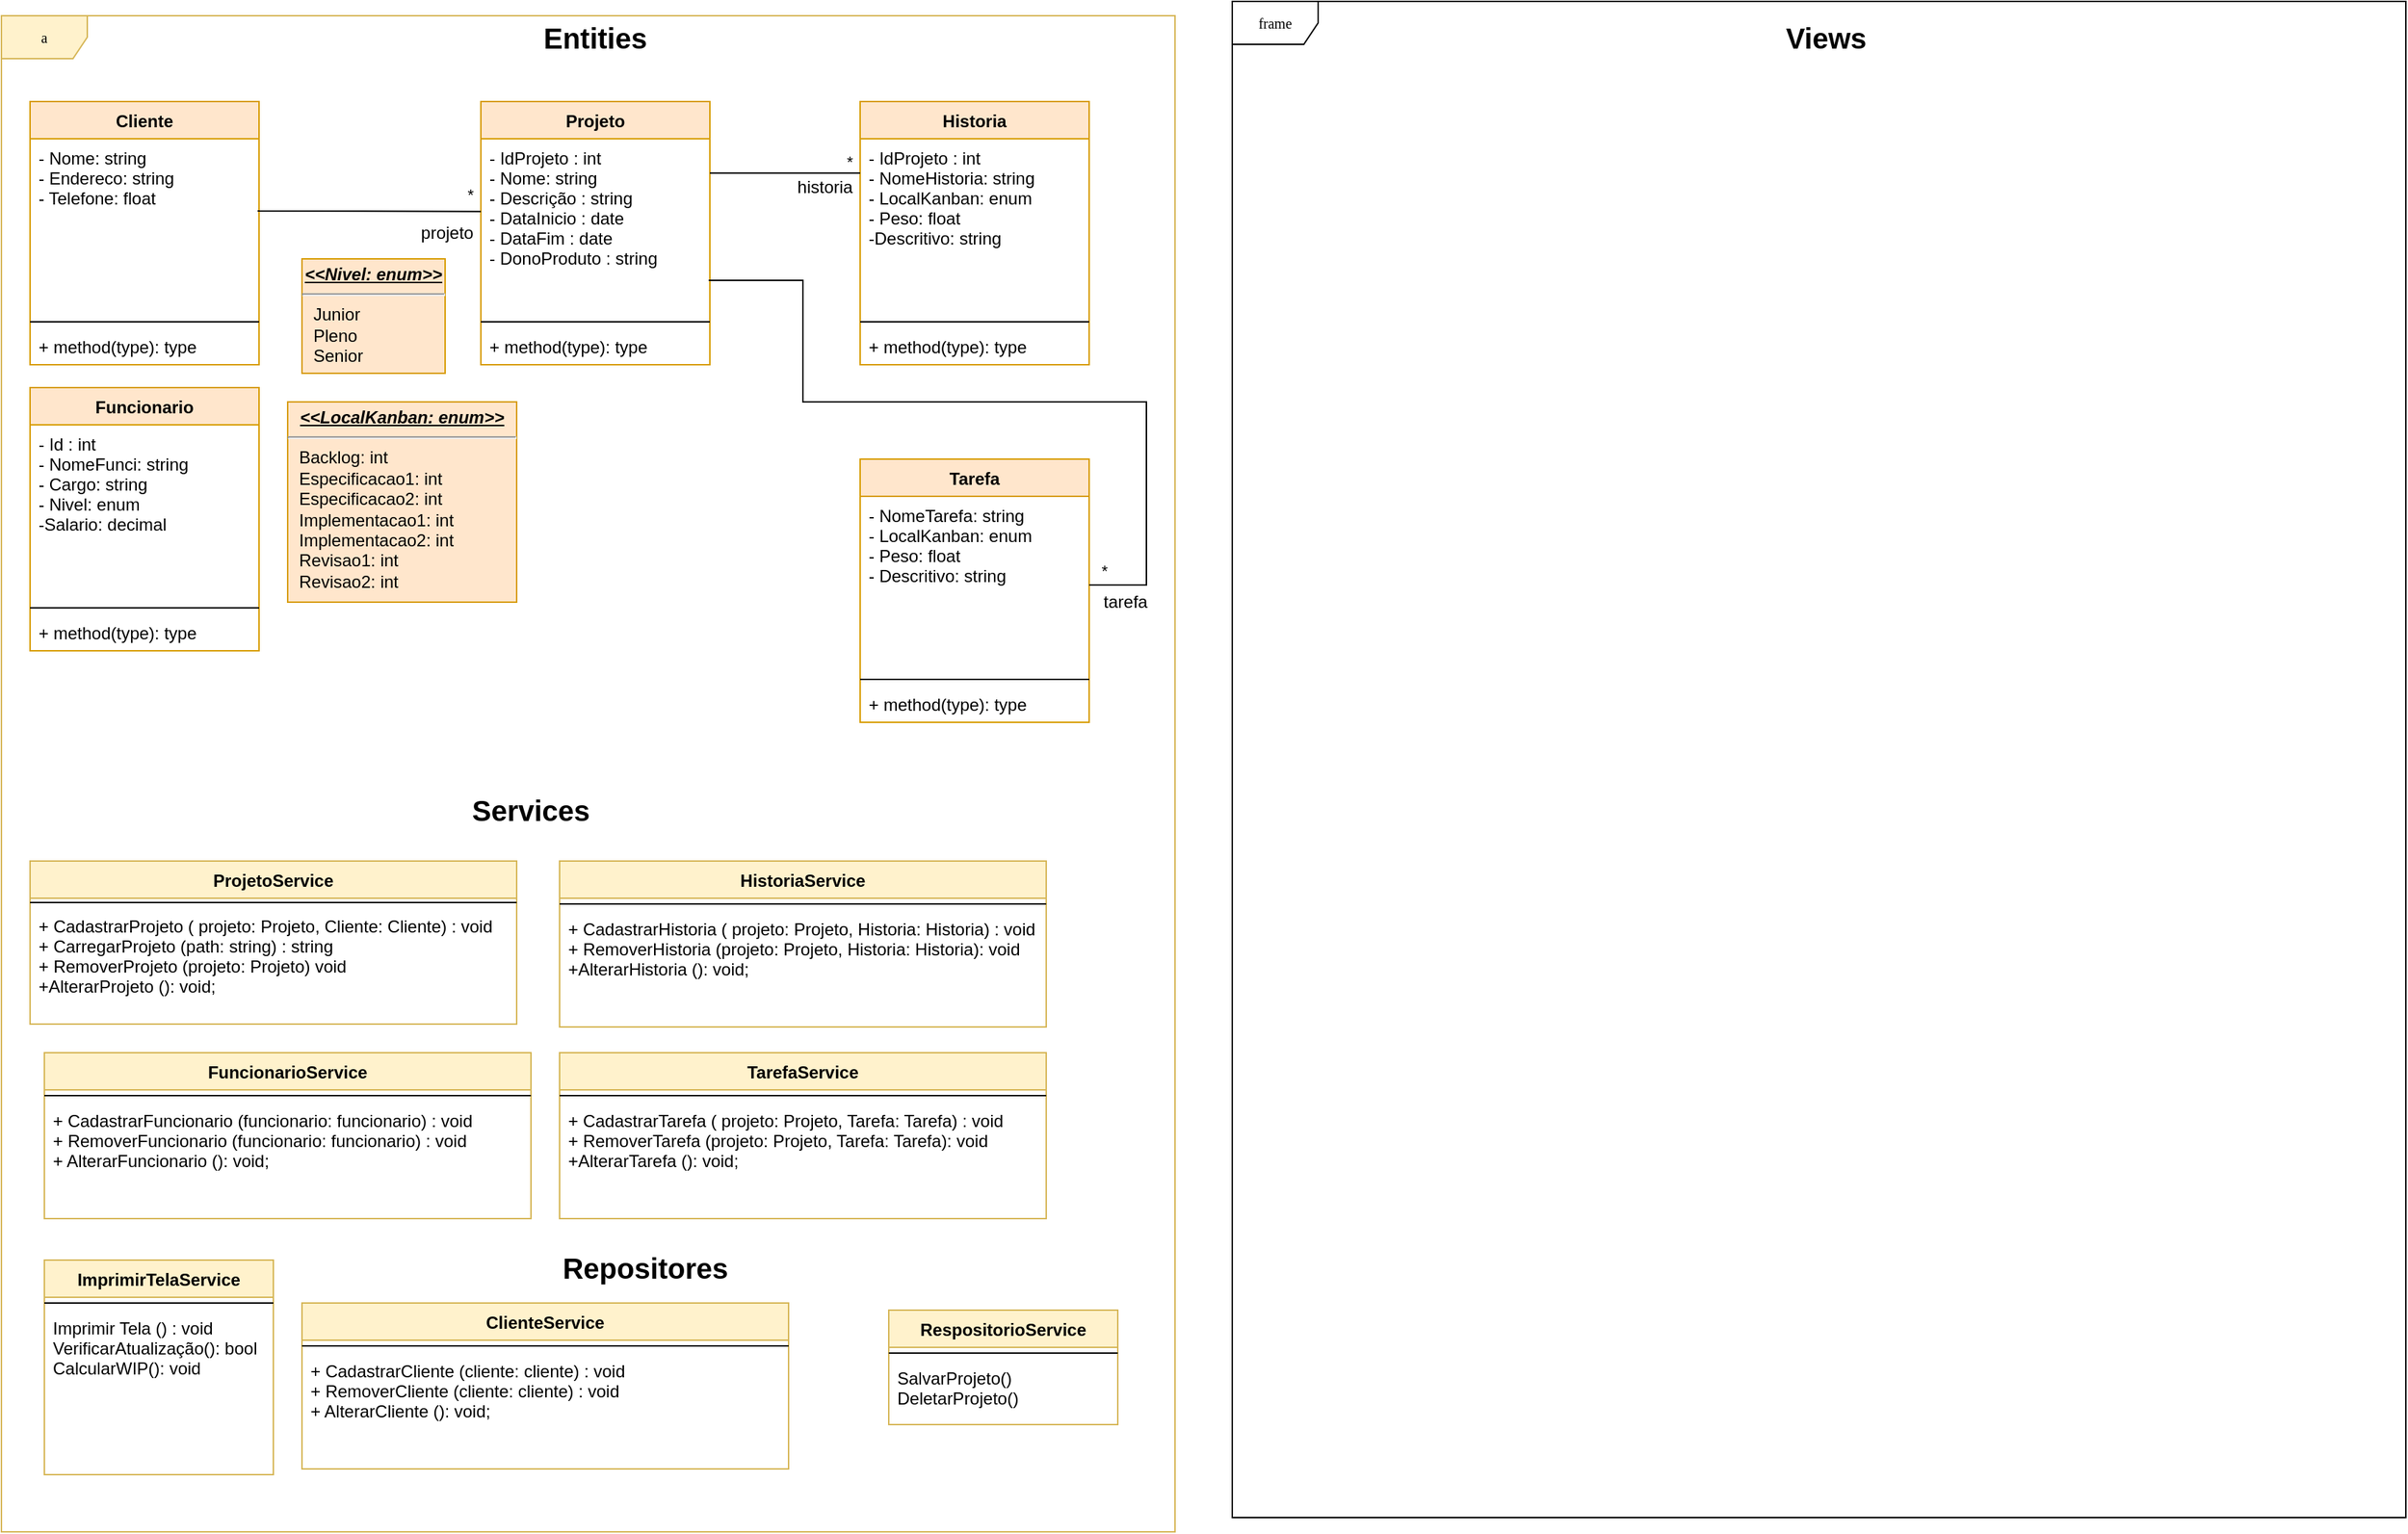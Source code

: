 <mxfile version="16.0.2" type="device"><diagram name="Page-1" id="c4acf3e9-155e-7222-9cf6-157b1a14988f"><mxGraphModel dx="188" dy="641" grid="1" gridSize="10" guides="1" tooltips="1" connect="1" arrows="1" fold="1" page="1" pageScale="1" pageWidth="850" pageHeight="1100" background="none" math="0" shadow="0"><root><mxCell id="0"/><mxCell id="1" parent="0"/><mxCell id="9X9JDm2xzIbqTJbbbgBU-1" value="frame" style="shape=umlFrame;whiteSpace=wrap;html=1;rounded=0;shadow=0;comic=0;labelBackgroundColor=none;strokeWidth=1;fontFamily=Verdana;fontSize=10;align=center;" parent="1" vertex="1"><mxGeometry x="1720" y="10" width="820" height="1060" as="geometry"/></mxCell><mxCell id="5EQMCUn3V3b_H1tTBjYt-36" value="a" style="shape=umlFrame;whiteSpace=wrap;html=1;rounded=0;shadow=0;comic=0;labelBackgroundColor=none;strokeWidth=1;fontFamily=Verdana;fontSize=10;align=center;fillColor=#fff2cc;strokeColor=#d6b656;" parent="1" vertex="1"><mxGeometry x="860" y="20" width="820" height="1060" as="geometry"/></mxCell><mxCell id="5EQMCUn3V3b_H1tTBjYt-5" value="Projeto" style="swimlane;fontStyle=1;align=center;verticalAlign=top;childLayout=stackLayout;horizontal=1;startSize=26;horizontalStack=0;resizeParent=1;resizeParentMax=0;resizeLast=0;collapsible=1;marginBottom=0;fillColor=#ffe6cc;strokeColor=#d79b00;" parent="1" vertex="1"><mxGeometry x="1195" y="80" width="160" height="184" as="geometry"/></mxCell><mxCell id="5EQMCUn3V3b_H1tTBjYt-6" value="- IdProjeto : int&#10;- Nome: string&#10;- Descrição : string&#10;- DataInicio : date&#10;- DataFim : date&#10;- DonoProduto : string&#10;" style="text;strokeColor=none;fillColor=none;align=left;verticalAlign=top;spacingLeft=4;spacingRight=4;overflow=hidden;rotatable=0;points=[[0,0.5],[1,0.5]];portConstraint=eastwest;" parent="5EQMCUn3V3b_H1tTBjYt-5" vertex="1"><mxGeometry y="26" width="160" height="124" as="geometry"/></mxCell><mxCell id="5EQMCUn3V3b_H1tTBjYt-7" value="" style="line;strokeWidth=1;fillColor=none;align=left;verticalAlign=middle;spacingTop=-1;spacingLeft=3;spacingRight=3;rotatable=0;labelPosition=right;points=[];portConstraint=eastwest;" parent="5EQMCUn3V3b_H1tTBjYt-5" vertex="1"><mxGeometry y="150" width="160" height="8" as="geometry"/></mxCell><mxCell id="5EQMCUn3V3b_H1tTBjYt-8" value="+ method(type): type" style="text;strokeColor=none;fillColor=none;align=left;verticalAlign=top;spacingLeft=4;spacingRight=4;overflow=hidden;rotatable=0;points=[[0,0.5],[1,0.5]];portConstraint=eastwest;" parent="5EQMCUn3V3b_H1tTBjYt-5" vertex="1"><mxGeometry y="158" width="160" height="26" as="geometry"/></mxCell><mxCell id="5EQMCUn3V3b_H1tTBjYt-10" value="Cliente" style="swimlane;fontStyle=1;align=center;verticalAlign=top;childLayout=stackLayout;horizontal=1;startSize=26;horizontalStack=0;resizeParent=1;resizeParentMax=0;resizeLast=0;collapsible=1;marginBottom=0;fillColor=#ffe6cc;strokeColor=#d79b00;" parent="1" vertex="1"><mxGeometry x="880" y="80" width="160" height="184" as="geometry"/></mxCell><mxCell id="5EQMCUn3V3b_H1tTBjYt-11" value="- Nome: string&#10;- Endereco: string&#10;- Telefone: float&#10;" style="text;strokeColor=none;fillColor=none;align=left;verticalAlign=top;spacingLeft=4;spacingRight=4;overflow=hidden;rotatable=0;points=[[0,0.5],[1,0.5]];portConstraint=eastwest;" parent="5EQMCUn3V3b_H1tTBjYt-10" vertex="1"><mxGeometry y="26" width="160" height="124" as="geometry"/></mxCell><mxCell id="5EQMCUn3V3b_H1tTBjYt-12" value="" style="line;strokeWidth=1;fillColor=none;align=left;verticalAlign=middle;spacingTop=-1;spacingLeft=3;spacingRight=3;rotatable=0;labelPosition=right;points=[];portConstraint=eastwest;" parent="5EQMCUn3V3b_H1tTBjYt-10" vertex="1"><mxGeometry y="150" width="160" height="8" as="geometry"/></mxCell><mxCell id="5EQMCUn3V3b_H1tTBjYt-13" value="+ method(type): type" style="text;strokeColor=none;fillColor=none;align=left;verticalAlign=top;spacingLeft=4;spacingRight=4;overflow=hidden;rotatable=0;points=[[0,0.5],[1,0.5]];portConstraint=eastwest;" parent="5EQMCUn3V3b_H1tTBjYt-10" vertex="1"><mxGeometry y="158" width="160" height="26" as="geometry"/></mxCell><mxCell id="5EQMCUn3V3b_H1tTBjYt-14" value="Historia" style="swimlane;fontStyle=1;align=center;verticalAlign=top;childLayout=stackLayout;horizontal=1;startSize=26;horizontalStack=0;resizeParent=1;resizeParentMax=0;resizeLast=0;collapsible=1;marginBottom=0;fillColor=#ffe6cc;strokeColor=#d79b00;" parent="1" vertex="1"><mxGeometry x="1460" y="80" width="160" height="184" as="geometry"/></mxCell><mxCell id="5EQMCUn3V3b_H1tTBjYt-15" value="- IdProjeto : int&#10;- NomeHistoria: string&#10;- LocalKanban: enum&#10;- Peso: float&#10;-Descritivo: string" style="text;strokeColor=none;fillColor=none;align=left;verticalAlign=top;spacingLeft=4;spacingRight=4;overflow=hidden;rotatable=0;points=[[0,0.5],[1,0.5]];portConstraint=eastwest;" parent="5EQMCUn3V3b_H1tTBjYt-14" vertex="1"><mxGeometry y="26" width="160" height="124" as="geometry"/></mxCell><mxCell id="5EQMCUn3V3b_H1tTBjYt-16" value="" style="line;strokeWidth=1;fillColor=none;align=left;verticalAlign=middle;spacingTop=-1;spacingLeft=3;spacingRight=3;rotatable=0;labelPosition=right;points=[];portConstraint=eastwest;" parent="5EQMCUn3V3b_H1tTBjYt-14" vertex="1"><mxGeometry y="150" width="160" height="8" as="geometry"/></mxCell><mxCell id="5EQMCUn3V3b_H1tTBjYt-17" value="+ method(type): type" style="text;strokeColor=none;fillColor=none;align=left;verticalAlign=top;spacingLeft=4;spacingRight=4;overflow=hidden;rotatable=0;points=[[0,0.5],[1,0.5]];portConstraint=eastwest;" parent="5EQMCUn3V3b_H1tTBjYt-14" vertex="1"><mxGeometry y="158" width="160" height="26" as="geometry"/></mxCell><mxCell id="5EQMCUn3V3b_H1tTBjYt-18" value="Tarefa" style="swimlane;fontStyle=1;align=center;verticalAlign=top;childLayout=stackLayout;horizontal=1;startSize=26;horizontalStack=0;resizeParent=1;resizeParentMax=0;resizeLast=0;collapsible=1;marginBottom=0;fillColor=#ffe6cc;strokeColor=#d79b00;" parent="1" vertex="1"><mxGeometry x="1460" y="330" width="160" height="184" as="geometry"/></mxCell><mxCell id="5EQMCUn3V3b_H1tTBjYt-19" value="- NomeTarefa: string&#10;- LocalKanban: enum&#10;- Peso: float&#10;- Descritivo: string&#10;" style="text;strokeColor=none;fillColor=none;align=left;verticalAlign=top;spacingLeft=4;spacingRight=4;overflow=hidden;rotatable=0;points=[[0,0.5],[1,0.5]];portConstraint=eastwest;" parent="5EQMCUn3V3b_H1tTBjYt-18" vertex="1"><mxGeometry y="26" width="160" height="124" as="geometry"/></mxCell><mxCell id="5EQMCUn3V3b_H1tTBjYt-20" value="" style="line;strokeWidth=1;fillColor=none;align=left;verticalAlign=middle;spacingTop=-1;spacingLeft=3;spacingRight=3;rotatable=0;labelPosition=right;points=[];portConstraint=eastwest;" parent="5EQMCUn3V3b_H1tTBjYt-18" vertex="1"><mxGeometry y="150" width="160" height="8" as="geometry"/></mxCell><mxCell id="5EQMCUn3V3b_H1tTBjYt-21" value="+ method(type): type" style="text;strokeColor=none;fillColor=none;align=left;verticalAlign=top;spacingLeft=4;spacingRight=4;overflow=hidden;rotatable=0;points=[[0,0.5],[1,0.5]];portConstraint=eastwest;" parent="5EQMCUn3V3b_H1tTBjYt-18" vertex="1"><mxGeometry y="158" width="160" height="26" as="geometry"/></mxCell><mxCell id="5EQMCUn3V3b_H1tTBjYt-22" value="Funcionario" style="swimlane;fontStyle=1;align=center;verticalAlign=top;childLayout=stackLayout;horizontal=1;startSize=26;horizontalStack=0;resizeParent=1;resizeParentMax=0;resizeLast=0;collapsible=1;marginBottom=0;fillColor=#ffe6cc;strokeColor=#d79b00;" parent="1" vertex="1"><mxGeometry x="880" y="280" width="160" height="184" as="geometry"/></mxCell><mxCell id="5EQMCUn3V3b_H1tTBjYt-23" value="- Id : int&#10;- NomeFunci: string&#10;- Cargo: string&#10;- Nivel: enum&#10;-Salario: decimal&#10;" style="text;strokeColor=none;fillColor=none;align=left;verticalAlign=top;spacingLeft=4;spacingRight=4;overflow=hidden;rotatable=0;points=[[0,0.5],[1,0.5]];portConstraint=eastwest;" parent="5EQMCUn3V3b_H1tTBjYt-22" vertex="1"><mxGeometry y="26" width="160" height="124" as="geometry"/></mxCell><mxCell id="5EQMCUn3V3b_H1tTBjYt-24" value="" style="line;strokeWidth=1;fillColor=none;align=left;verticalAlign=middle;spacingTop=-1;spacingLeft=3;spacingRight=3;rotatable=0;labelPosition=right;points=[];portConstraint=eastwest;" parent="5EQMCUn3V3b_H1tTBjYt-22" vertex="1"><mxGeometry y="150" width="160" height="8" as="geometry"/></mxCell><mxCell id="5EQMCUn3V3b_H1tTBjYt-25" value="+ method(type): type" style="text;strokeColor=none;fillColor=none;align=left;verticalAlign=top;spacingLeft=4;spacingRight=4;overflow=hidden;rotatable=0;points=[[0,0.5],[1,0.5]];portConstraint=eastwest;" parent="5EQMCUn3V3b_H1tTBjYt-22" vertex="1"><mxGeometry y="158" width="160" height="26" as="geometry"/></mxCell><mxCell id="5EQMCUn3V3b_H1tTBjYt-26" value="&lt;p style=&quot;margin: 0px ; margin-top: 4px ; text-align: center ; text-decoration: underline&quot;&gt;&lt;b&gt;&lt;i&gt;&amp;lt;&amp;lt;LocalKanban: enum&amp;gt;&amp;gt;&lt;/i&gt;&lt;/b&gt;&lt;/p&gt;&lt;hr&gt;&lt;p style=&quot;margin: 0px ; margin-left: 8px&quot;&gt;Backlog: int&lt;/p&gt;&lt;p style=&quot;margin: 0px ; margin-left: 8px&quot;&gt;Especificacao1: int&lt;/p&gt;&lt;p style=&quot;margin: 0px ; margin-left: 8px&quot;&gt;Especificacao2: int&lt;/p&gt;&lt;p style=&quot;margin: 0px ; margin-left: 8px&quot;&gt;Implementacao1: int&lt;/p&gt;&lt;p style=&quot;margin: 0px ; margin-left: 8px&quot;&gt;Implementacao2: int&lt;/p&gt;&lt;p style=&quot;margin: 0px ; margin-left: 8px&quot;&gt;Revisao1: int&lt;/p&gt;&lt;p style=&quot;margin: 0px ; margin-left: 8px&quot;&gt;Revisao2: int&lt;/p&gt;" style="verticalAlign=top;align=left;overflow=fill;fontSize=12;fontFamily=Helvetica;html=1;fillColor=#ffe6cc;strokeColor=#d79b00;" parent="1" vertex="1"><mxGeometry x="1060" y="290" width="160" height="140" as="geometry"/></mxCell><mxCell id="5EQMCUn3V3b_H1tTBjYt-27" value="&lt;p style=&quot;margin: 0px ; margin-top: 4px ; text-align: center ; text-decoration: underline&quot;&gt;&lt;b&gt;&lt;i&gt;&amp;lt;&amp;lt;Nivel: enum&amp;gt;&amp;gt;&lt;/i&gt;&lt;/b&gt;&lt;/p&gt;&lt;hr&gt;&lt;p style=&quot;margin: 0px ; margin-left: 8px&quot;&gt;Junior&lt;/p&gt;&lt;p style=&quot;margin: 0px ; margin-left: 8px&quot;&gt;&lt;span&gt;Pleno&lt;/span&gt;&lt;br&gt;&lt;/p&gt;&lt;p style=&quot;margin: 0px ; margin-left: 8px&quot;&gt;&lt;span&gt;Senior&lt;/span&gt;&lt;br&gt;&lt;/p&gt;&lt;p style=&quot;margin: 0px ; margin-left: 8px&quot;&gt;&lt;br&gt;&lt;/p&gt;" style="verticalAlign=top;align=left;overflow=fill;fontSize=12;fontFamily=Helvetica;html=1;fillColor=#ffe6cc;strokeColor=#d79b00;" parent="1" vertex="1"><mxGeometry x="1070" y="190" width="100" height="80" as="geometry"/></mxCell><mxCell id="5EQMCUn3V3b_H1tTBjYt-38" value="&lt;font style=&quot;font-size: 20px&quot;&gt;&lt;b&gt;Entities&lt;/b&gt;&lt;/font&gt;" style="text;html=1;strokeColor=none;fillColor=none;align=center;verticalAlign=middle;whiteSpace=wrap;rounded=0;" parent="1" vertex="1"><mxGeometry x="1245" y="20" width="60" height="30" as="geometry"/></mxCell><mxCell id="5EQMCUn3V3b_H1tTBjYt-39" value="&lt;font style=&quot;font-size: 20px&quot;&gt;&lt;b&gt;Services&lt;/b&gt;&lt;/font&gt;" style="text;html=1;strokeColor=none;fillColor=none;align=center;verticalAlign=middle;whiteSpace=wrap;rounded=0;" parent="1" vertex="1"><mxGeometry x="1200" y="560" width="60" height="30" as="geometry"/></mxCell><mxCell id="9X9JDm2xzIbqTJbbbgBU-2" value="&lt;font style=&quot;font-size: 20px&quot;&gt;&lt;b&gt;Views&lt;/b&gt;&lt;/font&gt;" style="text;html=1;strokeColor=none;fillColor=none;align=center;verticalAlign=middle;whiteSpace=wrap;rounded=0;" parent="1" vertex="1"><mxGeometry x="2105" y="20" width="60" height="30" as="geometry"/></mxCell><mxCell id="9X9JDm2xzIbqTJbbbgBU-8" value="&lt;font style=&quot;font-size: 20px&quot;&gt;&lt;b&gt;Repositores&lt;/b&gt;&lt;/font&gt;" style="text;html=1;strokeColor=none;fillColor=none;align=center;verticalAlign=middle;whiteSpace=wrap;rounded=0;" parent="1" vertex="1"><mxGeometry x="1280" y="880" width="60" height="30" as="geometry"/></mxCell><mxCell id="XKX9f8Z2N247sS6yiGiU-5" value="ProjetoService" style="swimlane;fontStyle=1;align=center;verticalAlign=top;childLayout=stackLayout;horizontal=1;startSize=26;horizontalStack=0;resizeParent=1;resizeParentMax=0;resizeLast=0;collapsible=1;marginBottom=0;fillColor=#fff2cc;strokeColor=#d6b656;" parent="1" vertex="1"><mxGeometry x="880" y="611" width="340" height="114" as="geometry"/></mxCell><mxCell id="XKX9f8Z2N247sS6yiGiU-7" value="" style="line;strokeWidth=1;fillColor=none;align=left;verticalAlign=middle;spacingTop=-1;spacingLeft=3;spacingRight=3;rotatable=0;labelPosition=right;points=[];portConstraint=eastwest;" parent="XKX9f8Z2N247sS6yiGiU-5" vertex="1"><mxGeometry y="26" width="340" height="6" as="geometry"/></mxCell><mxCell id="XKX9f8Z2N247sS6yiGiU-8" value="+ CadastrarProjeto ( projeto: Projeto, Cliente: Cliente) : void&#10;+ CarregarProjeto (path: string) : string&#10;+ RemoverProjeto (projeto: Projeto) void&#10;+AlterarProjeto (): void;" style="text;strokeColor=none;fillColor=none;align=left;verticalAlign=top;spacingLeft=4;spacingRight=4;overflow=hidden;rotatable=0;points=[[0,0.5],[1,0.5]];portConstraint=eastwest;" parent="XKX9f8Z2N247sS6yiGiU-5" vertex="1"><mxGeometry y="32" width="340" height="82" as="geometry"/></mxCell><mxCell id="XKX9f8Z2N247sS6yiGiU-9" value="HistoriaService" style="swimlane;fontStyle=1;align=center;verticalAlign=top;childLayout=stackLayout;horizontal=1;startSize=26;horizontalStack=0;resizeParent=1;resizeParentMax=0;resizeLast=0;collapsible=1;marginBottom=0;fillColor=#fff2cc;strokeColor=#d6b656;" parent="1" vertex="1"><mxGeometry x="1250" y="611" width="340" height="116" as="geometry"/></mxCell><mxCell id="XKX9f8Z2N247sS6yiGiU-10" value="" style="line;strokeWidth=1;fillColor=none;align=left;verticalAlign=middle;spacingTop=-1;spacingLeft=3;spacingRight=3;rotatable=0;labelPosition=right;points=[];portConstraint=eastwest;" parent="XKX9f8Z2N247sS6yiGiU-9" vertex="1"><mxGeometry y="26" width="340" height="8" as="geometry"/></mxCell><mxCell id="XKX9f8Z2N247sS6yiGiU-11" value="+ CadastrarHistoria ( projeto: Projeto, Historia: Historia) : void&#10;+ RemoverHistoria (projeto: Projeto, Historia: Historia): void&#10;+AlterarHistoria (): void;" style="text;strokeColor=none;fillColor=none;align=left;verticalAlign=top;spacingLeft=4;spacingRight=4;overflow=hidden;rotatable=0;points=[[0,0.5],[1,0.5]];portConstraint=eastwest;" parent="XKX9f8Z2N247sS6yiGiU-9" vertex="1"><mxGeometry y="34" width="340" height="82" as="geometry"/></mxCell><mxCell id="XKX9f8Z2N247sS6yiGiU-12" value="TarefaService" style="swimlane;fontStyle=1;align=center;verticalAlign=top;childLayout=stackLayout;horizontal=1;startSize=26;horizontalStack=0;resizeParent=1;resizeParentMax=0;resizeLast=0;collapsible=1;marginBottom=0;fillColor=#fff2cc;strokeColor=#d6b656;" parent="1" vertex="1"><mxGeometry x="1250" y="745" width="340" height="116" as="geometry"/></mxCell><mxCell id="XKX9f8Z2N247sS6yiGiU-13" value="" style="line;strokeWidth=1;fillColor=none;align=left;verticalAlign=middle;spacingTop=-1;spacingLeft=3;spacingRight=3;rotatable=0;labelPosition=right;points=[];portConstraint=eastwest;" parent="XKX9f8Z2N247sS6yiGiU-12" vertex="1"><mxGeometry y="26" width="340" height="8" as="geometry"/></mxCell><mxCell id="XKX9f8Z2N247sS6yiGiU-14" value="+ CadastrarTarefa ( projeto: Projeto, Tarefa: Tarefa) : void&#10;+ RemoverTarefa (projeto: Projeto, Tarefa: Tarefa): void&#10;+AlterarTarefa (): void;" style="text;strokeColor=none;fillColor=none;align=left;verticalAlign=top;spacingLeft=4;spacingRight=4;overflow=hidden;rotatable=0;points=[[0,0.5],[1,0.5]];portConstraint=eastwest;" parent="XKX9f8Z2N247sS6yiGiU-12" vertex="1"><mxGeometry y="34" width="340" height="82" as="geometry"/></mxCell><mxCell id="XKX9f8Z2N247sS6yiGiU-16" value="FuncionarioService" style="swimlane;fontStyle=1;align=center;verticalAlign=top;childLayout=stackLayout;horizontal=1;startSize=26;horizontalStack=0;resizeParent=1;resizeParentMax=0;resizeLast=0;collapsible=1;marginBottom=0;fillColor=#fff2cc;strokeColor=#d6b656;" parent="1" vertex="1"><mxGeometry x="890" y="745" width="340" height="116" as="geometry"/></mxCell><mxCell id="XKX9f8Z2N247sS6yiGiU-17" value="" style="line;strokeWidth=1;fillColor=none;align=left;verticalAlign=middle;spacingTop=-1;spacingLeft=3;spacingRight=3;rotatable=0;labelPosition=right;points=[];portConstraint=eastwest;" parent="XKX9f8Z2N247sS6yiGiU-16" vertex="1"><mxGeometry y="26" width="340" height="8" as="geometry"/></mxCell><mxCell id="XKX9f8Z2N247sS6yiGiU-18" value="+ CadastrarFuncionario (funcionario: funcionario) : void&#10;+ RemoverFuncionario (funcionario: funcionario) : void&#10;+ AlterarFuncionario (): void;" style="text;strokeColor=none;fillColor=none;align=left;verticalAlign=top;spacingLeft=4;spacingRight=4;overflow=hidden;rotatable=0;points=[[0,0.5],[1,0.5]];portConstraint=eastwest;" parent="XKX9f8Z2N247sS6yiGiU-16" vertex="1"><mxGeometry y="34" width="340" height="82" as="geometry"/></mxCell><mxCell id="XKX9f8Z2N247sS6yiGiU-26" value="ImprimirTelaService" style="swimlane;fontStyle=1;align=center;verticalAlign=top;childLayout=stackLayout;horizontal=1;startSize=26;horizontalStack=0;resizeParent=1;resizeParentMax=0;resizeLast=0;collapsible=1;marginBottom=0;fillColor=#fff2cc;strokeColor=#d6b656;" parent="1" vertex="1"><mxGeometry x="890" y="890" width="160" height="150" as="geometry"/></mxCell><mxCell id="XKX9f8Z2N247sS6yiGiU-28" value="" style="line;strokeWidth=1;fillColor=none;align=left;verticalAlign=middle;spacingTop=-1;spacingLeft=3;spacingRight=3;rotatable=0;labelPosition=right;points=[];portConstraint=eastwest;" parent="XKX9f8Z2N247sS6yiGiU-26" vertex="1"><mxGeometry y="26" width="160" height="8" as="geometry"/></mxCell><mxCell id="XKX9f8Z2N247sS6yiGiU-29" value="Imprimir Tela () : void&#10;VerificarAtualização(): bool&#10;CalcularWIP(): void" style="text;strokeColor=none;fillColor=none;align=left;verticalAlign=top;spacingLeft=4;spacingRight=4;overflow=hidden;rotatable=0;points=[[0,0.5],[1,0.5]];portConstraint=eastwest;" parent="XKX9f8Z2N247sS6yiGiU-26" vertex="1"><mxGeometry y="34" width="160" height="116" as="geometry"/></mxCell><mxCell id="XKX9f8Z2N247sS6yiGiU-30" value="RespositorioService" style="swimlane;fontStyle=1;align=center;verticalAlign=top;childLayout=stackLayout;horizontal=1;startSize=26;horizontalStack=0;resizeParent=1;resizeParentMax=0;resizeLast=0;collapsible=1;marginBottom=0;fillColor=#fff2cc;strokeColor=#d6b656;" parent="1" vertex="1"><mxGeometry x="1480" y="925" width="160" height="80" as="geometry"/></mxCell><mxCell id="XKX9f8Z2N247sS6yiGiU-31" value="" style="line;strokeWidth=1;fillColor=none;align=left;verticalAlign=middle;spacingTop=-1;spacingLeft=3;spacingRight=3;rotatable=0;labelPosition=right;points=[];portConstraint=eastwest;" parent="XKX9f8Z2N247sS6yiGiU-30" vertex="1"><mxGeometry y="26" width="160" height="8" as="geometry"/></mxCell><mxCell id="XKX9f8Z2N247sS6yiGiU-32" value="SalvarProjeto()&#10;DeletarProjeto()" style="text;strokeColor=none;fillColor=none;align=left;verticalAlign=top;spacingLeft=4;spacingRight=4;overflow=hidden;rotatable=0;points=[[0,0.5],[1,0.5]];portConstraint=eastwest;" parent="XKX9f8Z2N247sS6yiGiU-30" vertex="1"><mxGeometry y="34" width="160" height="46" as="geometry"/></mxCell><mxCell id="XKX9f8Z2N247sS6yiGiU-36" value="" style="endArrow=none;html=1;edgeStyle=orthogonalEdgeStyle;rounded=0;entryX=0;entryY=0.41;entryDx=0;entryDy=0;entryPerimeter=0;exitX=1.002;exitY=0.407;exitDx=0;exitDy=0;exitPerimeter=0;" parent="1" source="5EQMCUn3V3b_H1tTBjYt-11" target="5EQMCUn3V3b_H1tTBjYt-6" edge="1"><mxGeometry relative="1" as="geometry"><mxPoint x="1060" y="160" as="sourcePoint"/><mxPoint x="1220" y="160" as="targetPoint"/><Array as="points"><mxPoint x="1039" y="157"/></Array></mxGeometry></mxCell><mxCell id="XKX9f8Z2N247sS6yiGiU-38" value="*" style="edgeLabel;resizable=0;html=1;align=right;verticalAlign=bottom;" parent="XKX9f8Z2N247sS6yiGiU-36" connectable="0" vertex="1"><mxGeometry x="1" relative="1" as="geometry"><mxPoint x="-5" y="-3" as="offset"/></mxGeometry></mxCell><mxCell id="XKX9f8Z2N247sS6yiGiU-40" value="projeto" style="text;html=1;resizable=0;autosize=1;align=center;verticalAlign=middle;points=[];fillColor=none;strokeColor=none;rounded=0;" parent="1" vertex="1"><mxGeometry x="1146" y="162" width="50" height="20" as="geometry"/></mxCell><mxCell id="XKX9f8Z2N247sS6yiGiU-41" value="" style="endArrow=none;html=1;edgeStyle=orthogonalEdgeStyle;rounded=0;" parent="1" edge="1"><mxGeometry relative="1" as="geometry"><mxPoint x="1355" y="130" as="sourcePoint"/><mxPoint x="1460" y="130" as="targetPoint"/><Array as="points"><mxPoint x="1355" y="130"/><mxPoint x="1460" y="130"/></Array></mxGeometry></mxCell><mxCell id="XKX9f8Z2N247sS6yiGiU-43" value="*" style="edgeLabel;resizable=0;html=1;align=right;verticalAlign=bottom;" parent="XKX9f8Z2N247sS6yiGiU-41" connectable="0" vertex="1"><mxGeometry x="1" relative="1" as="geometry"><mxPoint x="-5" as="offset"/></mxGeometry></mxCell><mxCell id="XKX9f8Z2N247sS6yiGiU-46" value="historia" style="text;html=1;resizable=0;autosize=1;align=center;verticalAlign=middle;points=[];fillColor=none;strokeColor=none;rounded=0;" parent="1" vertex="1"><mxGeometry x="1410" y="130" width="50" height="20" as="geometry"/></mxCell><mxCell id="XKX9f8Z2N247sS6yiGiU-47" value="" style="endArrow=none;html=1;edgeStyle=orthogonalEdgeStyle;rounded=0;entryX=1;entryY=0.5;entryDx=0;entryDy=0;exitX=0.995;exitY=0.798;exitDx=0;exitDy=0;exitPerimeter=0;" parent="1" source="5EQMCUn3V3b_H1tTBjYt-6" target="5EQMCUn3V3b_H1tTBjYt-19" edge="1"><mxGeometry relative="1" as="geometry"><mxPoint x="1630" y="162.0" as="sourcePoint"/><mxPoint x="1735" y="162.0" as="targetPoint"/><Array as="points"><mxPoint x="1420" y="205"/><mxPoint x="1420" y="290"/><mxPoint x="1660" y="290"/><mxPoint x="1660" y="418"/></Array></mxGeometry></mxCell><mxCell id="XKX9f8Z2N247sS6yiGiU-49" value="*" style="edgeLabel;resizable=0;html=1;align=right;verticalAlign=bottom;" parent="XKX9f8Z2N247sS6yiGiU-47" connectable="0" vertex="1"><mxGeometry x="1" relative="1" as="geometry"><mxPoint x="14" y="-2" as="offset"/></mxGeometry></mxCell><mxCell id="XKX9f8Z2N247sS6yiGiU-51" value="tarefa" style="text;html=1;resizable=0;autosize=1;align=center;verticalAlign=middle;points=[];fillColor=none;strokeColor=none;rounded=0;" parent="1" vertex="1"><mxGeometry x="1620" y="420" width="50" height="20" as="geometry"/></mxCell><mxCell id="XKX9f8Z2N247sS6yiGiU-57" value="ClienteService" style="swimlane;fontStyle=1;align=center;verticalAlign=top;childLayout=stackLayout;horizontal=1;startSize=26;horizontalStack=0;resizeParent=1;resizeParentMax=0;resizeLast=0;collapsible=1;marginBottom=0;fillColor=#fff2cc;strokeColor=#d6b656;" parent="1" vertex="1"><mxGeometry x="1070" y="920" width="340" height="116" as="geometry"/></mxCell><mxCell id="XKX9f8Z2N247sS6yiGiU-58" value="" style="line;strokeWidth=1;fillColor=none;align=left;verticalAlign=middle;spacingTop=-1;spacingLeft=3;spacingRight=3;rotatable=0;labelPosition=right;points=[];portConstraint=eastwest;" parent="XKX9f8Z2N247sS6yiGiU-57" vertex="1"><mxGeometry y="26" width="340" height="8" as="geometry"/></mxCell><mxCell id="XKX9f8Z2N247sS6yiGiU-59" value="+ CadastrarCliente (cliente: cliente) : void&#10;+ RemoverCliente (cliente: cliente) : void&#10;+ AlterarCliente (): void;" style="text;strokeColor=none;fillColor=none;align=left;verticalAlign=top;spacingLeft=4;spacingRight=4;overflow=hidden;rotatable=0;points=[[0,0.5],[1,0.5]];portConstraint=eastwest;" parent="XKX9f8Z2N247sS6yiGiU-57" vertex="1"><mxGeometry y="34" width="340" height="82" as="geometry"/></mxCell></root></mxGraphModel></diagram></mxfile>